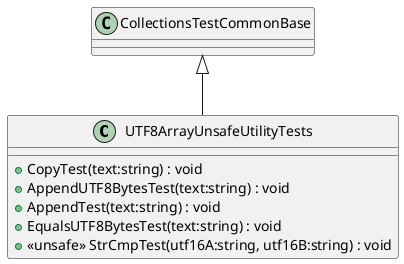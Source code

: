 @startuml
class UTF8ArrayUnsafeUtilityTests {
    + CopyTest(text:string) : void
    + AppendUTF8BytesTest(text:string) : void
    + AppendTest(text:string) : void
    + EqualsUTF8BytesTest(text:string) : void
    + <<unsafe>> StrCmpTest(utf16A:string, utf16B:string) : void
}
CollectionsTestCommonBase <|-- UTF8ArrayUnsafeUtilityTests
@enduml
